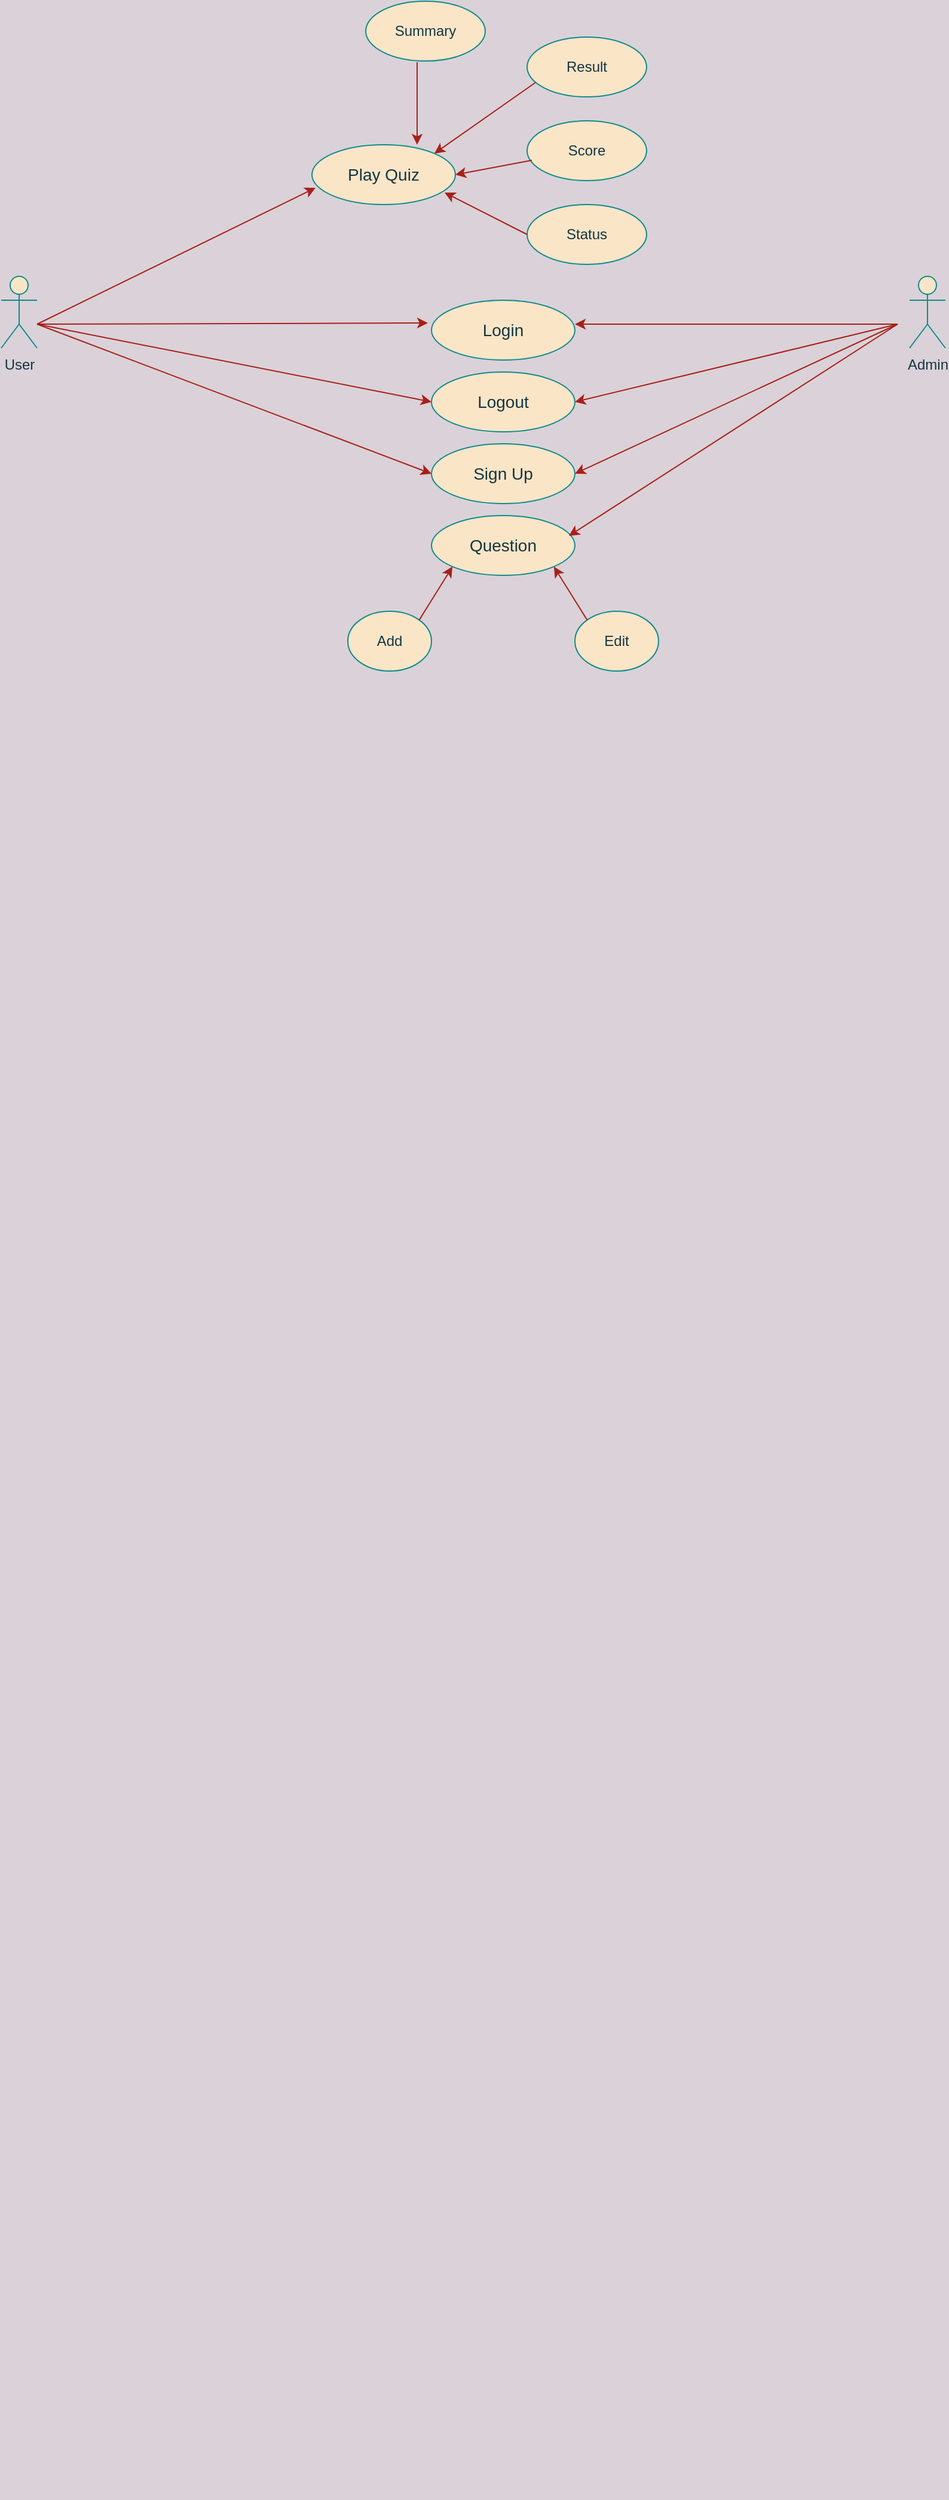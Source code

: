 <mxfile version="14.1.2" type="github" pages="2"><diagram id="U8PUYkyUGUwcFwaw9f55" name="Use Case Diagram"><mxGraphModel dx="1422" dy="762" grid="1" gridSize="10" guides="1" tooltips="1" connect="1" arrows="1" fold="1" page="1" pageScale="1" pageWidth="850" pageHeight="1100" background="#DAD2D8" math="0" shadow="0"><root><mxCell id="0"/><mxCell id="1" parent="0"/><mxCell id="4F4vitw0Faf5xquo7Woh-1" value="&lt;font style=&quot;font-size: 14px&quot;&gt;Login&lt;/font&gt;" style="ellipse;whiteSpace=wrap;html=1;fillColor=#FAE5C7;strokeColor=#0F8B8D;fontColor=#143642;" parent="1" vertex="1"><mxGeometry x="380" y="580" width="120" height="50" as="geometry"/></mxCell><mxCell id="4F4vitw0Faf5xquo7Woh-4" value="User" style="shape=umlActor;verticalLabelPosition=bottom;verticalAlign=top;html=1;outlineConnect=0;rotation=0;fillColor=#FAE5C7;strokeColor=#0F8B8D;fontColor=#143642;" parent="1" vertex="1"><mxGeometry x="20" y="560" width="30" height="60" as="geometry"/></mxCell><mxCell id="4F4vitw0Faf5xquo7Woh-6" value="&lt;table class=&quot;waffle no-grid&quot; cellspacing=&quot;0&quot; cellpadding=&quot;0&quot; style=&quot;font-size: 13px; table-layout: fixed; border-collapse: separate; border-style: none; border-spacing: 0px; width: 0px; cursor: default; color: rgb(0, 0, 0); font-family: roboto, robotodraft, helvetica, arial, sans-serif; font-style: normal; font-weight: 400; letter-spacing: normal; text-transform: none; word-spacing: 0px;&quot;&gt;&lt;tbody&gt;&lt;tr style=&quot;height: 20px&quot;&gt;&lt;td class=&quot;s1&quot; dir=&quot;ltr&quot; style=&quot;overflow: hidden; border-style: solid; border-color: rgba(204, 204, 204, 0) rgb(0, 0, 0) rgb(0, 0, 0) rgba(204, 204, 204, 0); border-width: 0px 1px 1px 0px; vertical-align: bottom; line-height: inherit; background-color: rgb(255, 255, 255); padding: 2px 3px; text-align: left; color: rgb(0, 0, 0); font-family: arial; font-size: 10pt; overflow-wrap: break-word; direction: ltr;&quot;&gt;Thank you for allowing me to assist you on this matter. I appreciate your patience and understanding as I assist you today.&lt;/td&gt;&lt;/tr&gt;&lt;tr style=&quot;height: 20px&quot;&gt;&lt;th id=&quot;0R13&quot; class=&quot;row-headers-background row-header-shim&quot; style=&quot;z-index: 1 ; background: rgb(248 , 249 , 250) ; font-weight: normal ; text-align: center ; vertical-align: middle ; font-size: 8pt ; color: rgb(95 , 99 , 104) ; height: 20px ; border-style: solid ; border-color: rgb(204 , 204 , 204) ; border-width: 0px 1px 1px 0px ; overflow: hidden ; padding: 0px ; width: 0px ; margin: 0px ; position: relative ; font-family: &amp;quot;roboto&amp;quot; , &amp;quot;robotodraft&amp;quot; , &amp;quot;helvetica&amp;quot; , &amp;quot;arial&amp;quot; , sans-serif&quot;&gt;&lt;/th&gt;&lt;/tr&gt;&lt;/tbody&gt;&lt;/table&gt;&lt;br class=&quot;Apple-interchange-newline&quot;&gt;" style="text;whiteSpace=wrap;html=1;fontColor=#143642;" parent="1" vertex="1"><mxGeometry x="170" y="740" width="30" height="70" as="geometry"/></mxCell><mxCell id="4F4vitw0Faf5xquo7Woh-7" value="Admin" style="shape=umlActor;verticalLabelPosition=bottom;verticalAlign=top;html=1;outlineConnect=0;fillColor=#FAE5C7;strokeColor=#0F8B8D;fontColor=#143642;" parent="1" vertex="1"><mxGeometry x="780" y="560" width="30" height="60" as="geometry"/></mxCell><mxCell id="4F4vitw0Faf5xquo7Woh-9" value="&lt;font style=&quot;font-size: 14px&quot;&gt;Logout&lt;/font&gt;" style="ellipse;whiteSpace=wrap;html=1;fillColor=#FAE5C7;strokeColor=#0F8B8D;fontColor=#143642;" parent="1" vertex="1"><mxGeometry x="380" y="640" width="120" height="50" as="geometry"/></mxCell><mxCell id="4F4vitw0Faf5xquo7Woh-10" value="&lt;font style=&quot;font-size: 14px&quot;&gt;Sign Up&lt;/font&gt;" style="ellipse;whiteSpace=wrap;html=1;fillColor=#FAE5C7;strokeColor=#0F8B8D;fontColor=#143642;" parent="1" vertex="1"><mxGeometry x="380" y="700" width="120" height="50" as="geometry"/></mxCell><mxCell id="4F4vitw0Faf5xquo7Woh-11" value="&lt;font style=&quot;font-size: 14px&quot;&gt;Question&lt;br&gt;&lt;/font&gt;" style="ellipse;whiteSpace=wrap;html=1;fillColor=#FAE5C7;strokeColor=#0F8B8D;fontColor=#143642;" parent="1" vertex="1"><mxGeometry x="380" y="760" width="120" height="50" as="geometry"/></mxCell><mxCell id="4F4vitw0Faf5xquo7Woh-13" value="" style="endArrow=classic;html=1;entryX=-0.025;entryY=0.38;entryDx=0;entryDy=0;entryPerimeter=0;strokeColor=#A8201A;fontColor=#143642;labelBackgroundColor=#DAD2D8;" parent="1" target="4F4vitw0Faf5xquo7Woh-1" edge="1"><mxGeometry width="50" height="50" relative="1" as="geometry"><mxPoint x="50" y="600" as="sourcePoint"/><mxPoint x="100" y="550" as="targetPoint"/></mxGeometry></mxCell><mxCell id="4F4vitw0Faf5xquo7Woh-14" value="" style="endArrow=classic;html=1;strokeColor=#A8201A;fontColor=#143642;labelBackgroundColor=#DAD2D8;" parent="1" edge="1"><mxGeometry width="50" height="50" relative="1" as="geometry"><mxPoint x="770" y="600" as="sourcePoint"/><mxPoint x="500" y="600" as="targetPoint"/></mxGeometry></mxCell><mxCell id="4F4vitw0Faf5xquo7Woh-15" value="" style="endArrow=classic;html=1;entryX=1;entryY=0.5;entryDx=0;entryDy=0;strokeColor=#A8201A;fontColor=#143642;labelBackgroundColor=#DAD2D8;" parent="1" target="4F4vitw0Faf5xquo7Woh-9" edge="1"><mxGeometry width="50" height="50" relative="1" as="geometry"><mxPoint x="770" y="600" as="sourcePoint"/><mxPoint x="937" y="700" as="targetPoint"/></mxGeometry></mxCell><mxCell id="4F4vitw0Faf5xquo7Woh-16" value="" style="endArrow=classic;html=1;entryX=1;entryY=0.5;entryDx=0;entryDy=0;strokeColor=#A8201A;fontColor=#143642;labelBackgroundColor=#DAD2D8;" parent="1" target="4F4vitw0Faf5xquo7Woh-10" edge="1"><mxGeometry width="50" height="50" relative="1" as="geometry"><mxPoint x="770" y="600" as="sourcePoint"/><mxPoint x="1007" y="789" as="targetPoint"/></mxGeometry></mxCell><mxCell id="4F4vitw0Faf5xquo7Woh-17" value="" style="endArrow=classic;html=1;entryX=0.958;entryY=0.34;entryDx=0;entryDy=0;entryPerimeter=0;strokeColor=#A8201A;fontColor=#143642;labelBackgroundColor=#DAD2D8;" parent="1" target="4F4vitw0Faf5xquo7Woh-11" edge="1"><mxGeometry width="50" height="50" relative="1" as="geometry"><mxPoint x="770" y="600" as="sourcePoint"/><mxPoint x="502" y="776" as="targetPoint"/></mxGeometry></mxCell><mxCell id="4F4vitw0Faf5xquo7Woh-18" value="" style="endArrow=classic;html=1;entryX=0;entryY=0.5;entryDx=0;entryDy=0;strokeColor=#A8201A;fontColor=#143642;labelBackgroundColor=#DAD2D8;" parent="1" target="4F4vitw0Faf5xquo7Woh-9" edge="1"><mxGeometry width="50" height="50" relative="1" as="geometry"><mxPoint x="50" y="600" as="sourcePoint"/><mxPoint x="1047" y="879" as="targetPoint"/></mxGeometry></mxCell><mxCell id="rghPV0Y_uNt9L92gA5-n-2" value="&lt;table class=&quot;waffle no-grid&quot; cellspacing=&quot;0&quot; cellpadding=&quot;0&quot; style=&quot;font-size: 13px; table-layout: fixed; border-collapse: separate; border-style: none; border-spacing: 0px; width: 0px; cursor: default; color: rgb(0, 0, 0); font-family: roboto, robotodraft, helvetica, arial, sans-serif; font-style: normal; font-weight: 400; letter-spacing: normal; text-transform: none; word-spacing: 0px;&quot;&gt;&lt;tbody&gt;&lt;tr style=&quot;height: 20px&quot;&gt;&lt;td class=&quot;s1&quot; dir=&quot;ltr&quot; style=&quot;overflow: hidden; border-style: solid; border-color: rgba(204, 204, 204, 0) rgb(0, 0, 0) rgb(0, 0, 0) rgba(204, 204, 204, 0); border-width: 0px 1px 1px 0px; vertical-align: bottom; line-height: inherit; background-color: rgb(255, 255, 255); padding: 2px 3px; text-align: left; color: rgb(0, 0, 0); font-family: arial; font-size: 10pt; overflow-wrap: break-word; direction: ltr;&quot;&gt;Thank you for allowing me to assist you on this matter. I appreciate your patience and understanding as I assist you today.&lt;/td&gt;&lt;/tr&gt;&lt;tr style=&quot;height: 20px&quot;&gt;&lt;th id=&quot;0R13&quot; class=&quot;row-headers-background row-header-shim&quot; style=&quot;z-index: 1 ; background: rgb(248 , 249 , 250) ; font-weight: normal ; text-align: center ; vertical-align: middle ; font-size: 8pt ; color: rgb(95 , 99 , 104) ; height: 20px ; border-style: solid ; border-color: rgb(204 , 204 , 204) ; border-width: 0px 1px 1px 0px ; overflow: hidden ; padding: 0px ; width: 0px ; margin: 0px ; position: relative ; font-family: &amp;quot;roboto&amp;quot; , &amp;quot;robotodraft&amp;quot; , &amp;quot;helvetica&amp;quot; , &amp;quot;arial&amp;quot; , sans-serif&quot;&gt;&lt;/th&gt;&lt;/tr&gt;&lt;/tbody&gt;&lt;/table&gt;&lt;br class=&quot;Apple-interchange-newline&quot;&gt;" style="text;whiteSpace=wrap;html=1;fontColor=#143642;" parent="1" vertex="1"><mxGeometry x="190" y="720" width="30" height="70" as="geometry"/></mxCell><mxCell id="rghPV0Y_uNt9L92gA5-n-3" value="" style="endArrow=classic;html=1;entryX=0;entryY=0.5;entryDx=0;entryDy=0;strokeColor=#A8201A;fontColor=#143642;labelBackgroundColor=#DAD2D8;" parent="1" edge="1"><mxGeometry width="50" height="50" relative="1" as="geometry"><mxPoint x="50" y="600" as="sourcePoint"/><mxPoint x="380" y="725" as="targetPoint"/></mxGeometry></mxCell><mxCell id="rghPV0Y_uNt9L92gA5-n-6" value="" style="endArrow=classic;html=1;entryX=0.025;entryY=0.72;entryDx=0;entryDy=0;entryPerimeter=0;strokeColor=#A8201A;fontColor=#143642;labelBackgroundColor=#DAD2D8;" parent="1" target="rghPV0Y_uNt9L92gA5-n-16" edge="1"><mxGeometry width="50" height="50" relative="1" as="geometry"><mxPoint x="50" y="600" as="sourcePoint"/><mxPoint x="280" y="440" as="targetPoint"/></mxGeometry></mxCell><mxCell id="rghPV0Y_uNt9L92gA5-n-7" value="Add" style="ellipse;whiteSpace=wrap;html=1;fillColor=#FAE5C7;strokeColor=#0F8B8D;fontColor=#143642;" parent="1" vertex="1"><mxGeometry x="310" y="840" width="70" height="50" as="geometry"/></mxCell><mxCell id="rghPV0Y_uNt9L92gA5-n-8" value="Edit" style="ellipse;whiteSpace=wrap;html=1;fillColor=#FAE5C7;strokeColor=#0F8B8D;fontColor=#143642;" parent="1" vertex="1"><mxGeometry x="500" y="840" width="70" height="50" as="geometry"/></mxCell><mxCell id="rghPV0Y_uNt9L92gA5-n-10" value="" style="endArrow=classic;html=1;entryX=0;entryY=1;entryDx=0;entryDy=0;exitX=1;exitY=0;exitDx=0;exitDy=0;strokeColor=#A8201A;fontColor=#143642;labelBackgroundColor=#DAD2D8;" parent="1" source="rghPV0Y_uNt9L92gA5-n-7" target="4F4vitw0Faf5xquo7Woh-11" edge="1"><mxGeometry width="50" height="50" relative="1" as="geometry"><mxPoint x="360" y="840" as="sourcePoint"/><mxPoint x="410" y="790" as="targetPoint"/></mxGeometry></mxCell><mxCell id="rghPV0Y_uNt9L92gA5-n-12" value="" style="endArrow=classic;html=1;entryX=1;entryY=1;entryDx=0;entryDy=0;exitX=0;exitY=0;exitDx=0;exitDy=0;strokeColor=#A8201A;fontColor=#143642;labelBackgroundColor=#DAD2D8;" parent="1" source="rghPV0Y_uNt9L92gA5-n-8" target="4F4vitw0Faf5xquo7Woh-11" edge="1"><mxGeometry width="50" height="50" relative="1" as="geometry"><mxPoint x="450" y="910" as="sourcePoint"/><mxPoint x="487.574" y="872.678" as="targetPoint"/></mxGeometry></mxCell><mxCell id="rghPV0Y_uNt9L92gA5-n-13" value="Result" style="ellipse;whiteSpace=wrap;html=1;fillColor=#FAE5C7;strokeColor=#0F8B8D;fontColor=#143642;" parent="1" vertex="1"><mxGeometry x="460" y="360" width="100" height="50" as="geometry"/></mxCell><mxCell id="rghPV0Y_uNt9L92gA5-n-14" value="Status" style="ellipse;whiteSpace=wrap;html=1;fillColor=#FAE5C7;strokeColor=#0F8B8D;fontColor=#143642;" parent="1" vertex="1"><mxGeometry x="460" y="500" width="100" height="50" as="geometry"/></mxCell><mxCell id="rghPV0Y_uNt9L92gA5-n-15" value="Score" style="ellipse;whiteSpace=wrap;html=1;fillColor=#FAE5C7;strokeColor=#0F8B8D;fontColor=#143642;" parent="1" vertex="1"><mxGeometry x="460" y="430" width="100" height="50" as="geometry"/></mxCell><mxCell id="rghPV0Y_uNt9L92gA5-n-16" value="&lt;font style=&quot;font-size: 14px&quot;&gt;Play Quiz&lt;/font&gt;" style="ellipse;whiteSpace=wrap;html=1;fillColor=#FAE5C7;strokeColor=#0F8B8D;fontColor=#143642;" parent="1" vertex="1"><mxGeometry x="280" y="450" width="120" height="50" as="geometry"/></mxCell><mxCell id="rghPV0Y_uNt9L92gA5-n-17" value="" style="endArrow=classic;html=1;entryX=1;entryY=0;entryDx=0;entryDy=0;exitX=0.07;exitY=0.76;exitDx=0;exitDy=0;exitPerimeter=0;strokeColor=#A8201A;fontColor=#143642;labelBackgroundColor=#DAD2D8;" parent="1" source="rghPV0Y_uNt9L92gA5-n-13" target="rghPV0Y_uNt9L92gA5-n-16" edge="1"><mxGeometry width="50" height="50" relative="1" as="geometry"><mxPoint x="380" y="420" as="sourcePoint"/><mxPoint x="430" y="370" as="targetPoint"/></mxGeometry></mxCell><mxCell id="rghPV0Y_uNt9L92gA5-n-18" value="" style="endArrow=classic;html=1;entryX=1;entryY=0.5;entryDx=0;entryDy=0;exitX=0.04;exitY=0.66;exitDx=0;exitDy=0;exitPerimeter=0;strokeColor=#A8201A;fontColor=#143642;labelBackgroundColor=#DAD2D8;" parent="1" source="rghPV0Y_uNt9L92gA5-n-15" target="rghPV0Y_uNt9L92gA5-n-16" edge="1"><mxGeometry width="50" height="50" relative="1" as="geometry"><mxPoint x="476.57" y="415.68" as="sourcePoint"/><mxPoint x="399.996" y="480.002" as="targetPoint"/></mxGeometry></mxCell><mxCell id="rghPV0Y_uNt9L92gA5-n-19" value="" style="endArrow=classic;html=1;exitX=0;exitY=0.5;exitDx=0;exitDy=0;strokeColor=#A8201A;fontColor=#143642;labelBackgroundColor=#DAD2D8;" parent="1" source="rghPV0Y_uNt9L92gA5-n-14" edge="1"><mxGeometry width="50" height="50" relative="1" as="geometry"><mxPoint x="720" y="470" as="sourcePoint"/><mxPoint x="391" y="490" as="targetPoint"/></mxGeometry></mxCell><mxCell id="rghPV0Y_uNt9L92gA5-n-20" value="Summary" style="ellipse;whiteSpace=wrap;html=1;fillColor=#FAE5C7;strokeColor=#0F8B8D;fontColor=#143642;" parent="1" vertex="1"><mxGeometry x="325" y="330" width="100" height="50" as="geometry"/></mxCell><mxCell id="rghPV0Y_uNt9L92gA5-n-21" value="" style="endArrow=classic;html=1;exitX=0.43;exitY=1.02;exitDx=0;exitDy=0;exitPerimeter=0;strokeColor=#A8201A;fontColor=#143642;labelBackgroundColor=#DAD2D8;" parent="1" source="rghPV0Y_uNt9L92gA5-n-20" edge="1"><mxGeometry width="50" height="50" relative="1" as="geometry"><mxPoint x="170" y="410" as="sourcePoint"/><mxPoint x="368" y="450" as="targetPoint"/></mxGeometry></mxCell></root></mxGraphModel></diagram><diagram id="UPQ_bfMm2d46Gtj09bqJ" name="Class Diagram"><mxGraphModel dx="1422" dy="762" grid="1" gridSize="10" guides="1" tooltips="1" connect="1" arrows="1" fold="1" page="1" pageScale="1" pageWidth="850" pageHeight="1100" math="0" shadow="0"><root><mxCell id="Xek_KkyTaR60RbZ_tBxH-0"/><mxCell id="Xek_KkyTaR60RbZ_tBxH-1" parent="Xek_KkyTaR60RbZ_tBxH-0"/></root></mxGraphModel></diagram></mxfile>